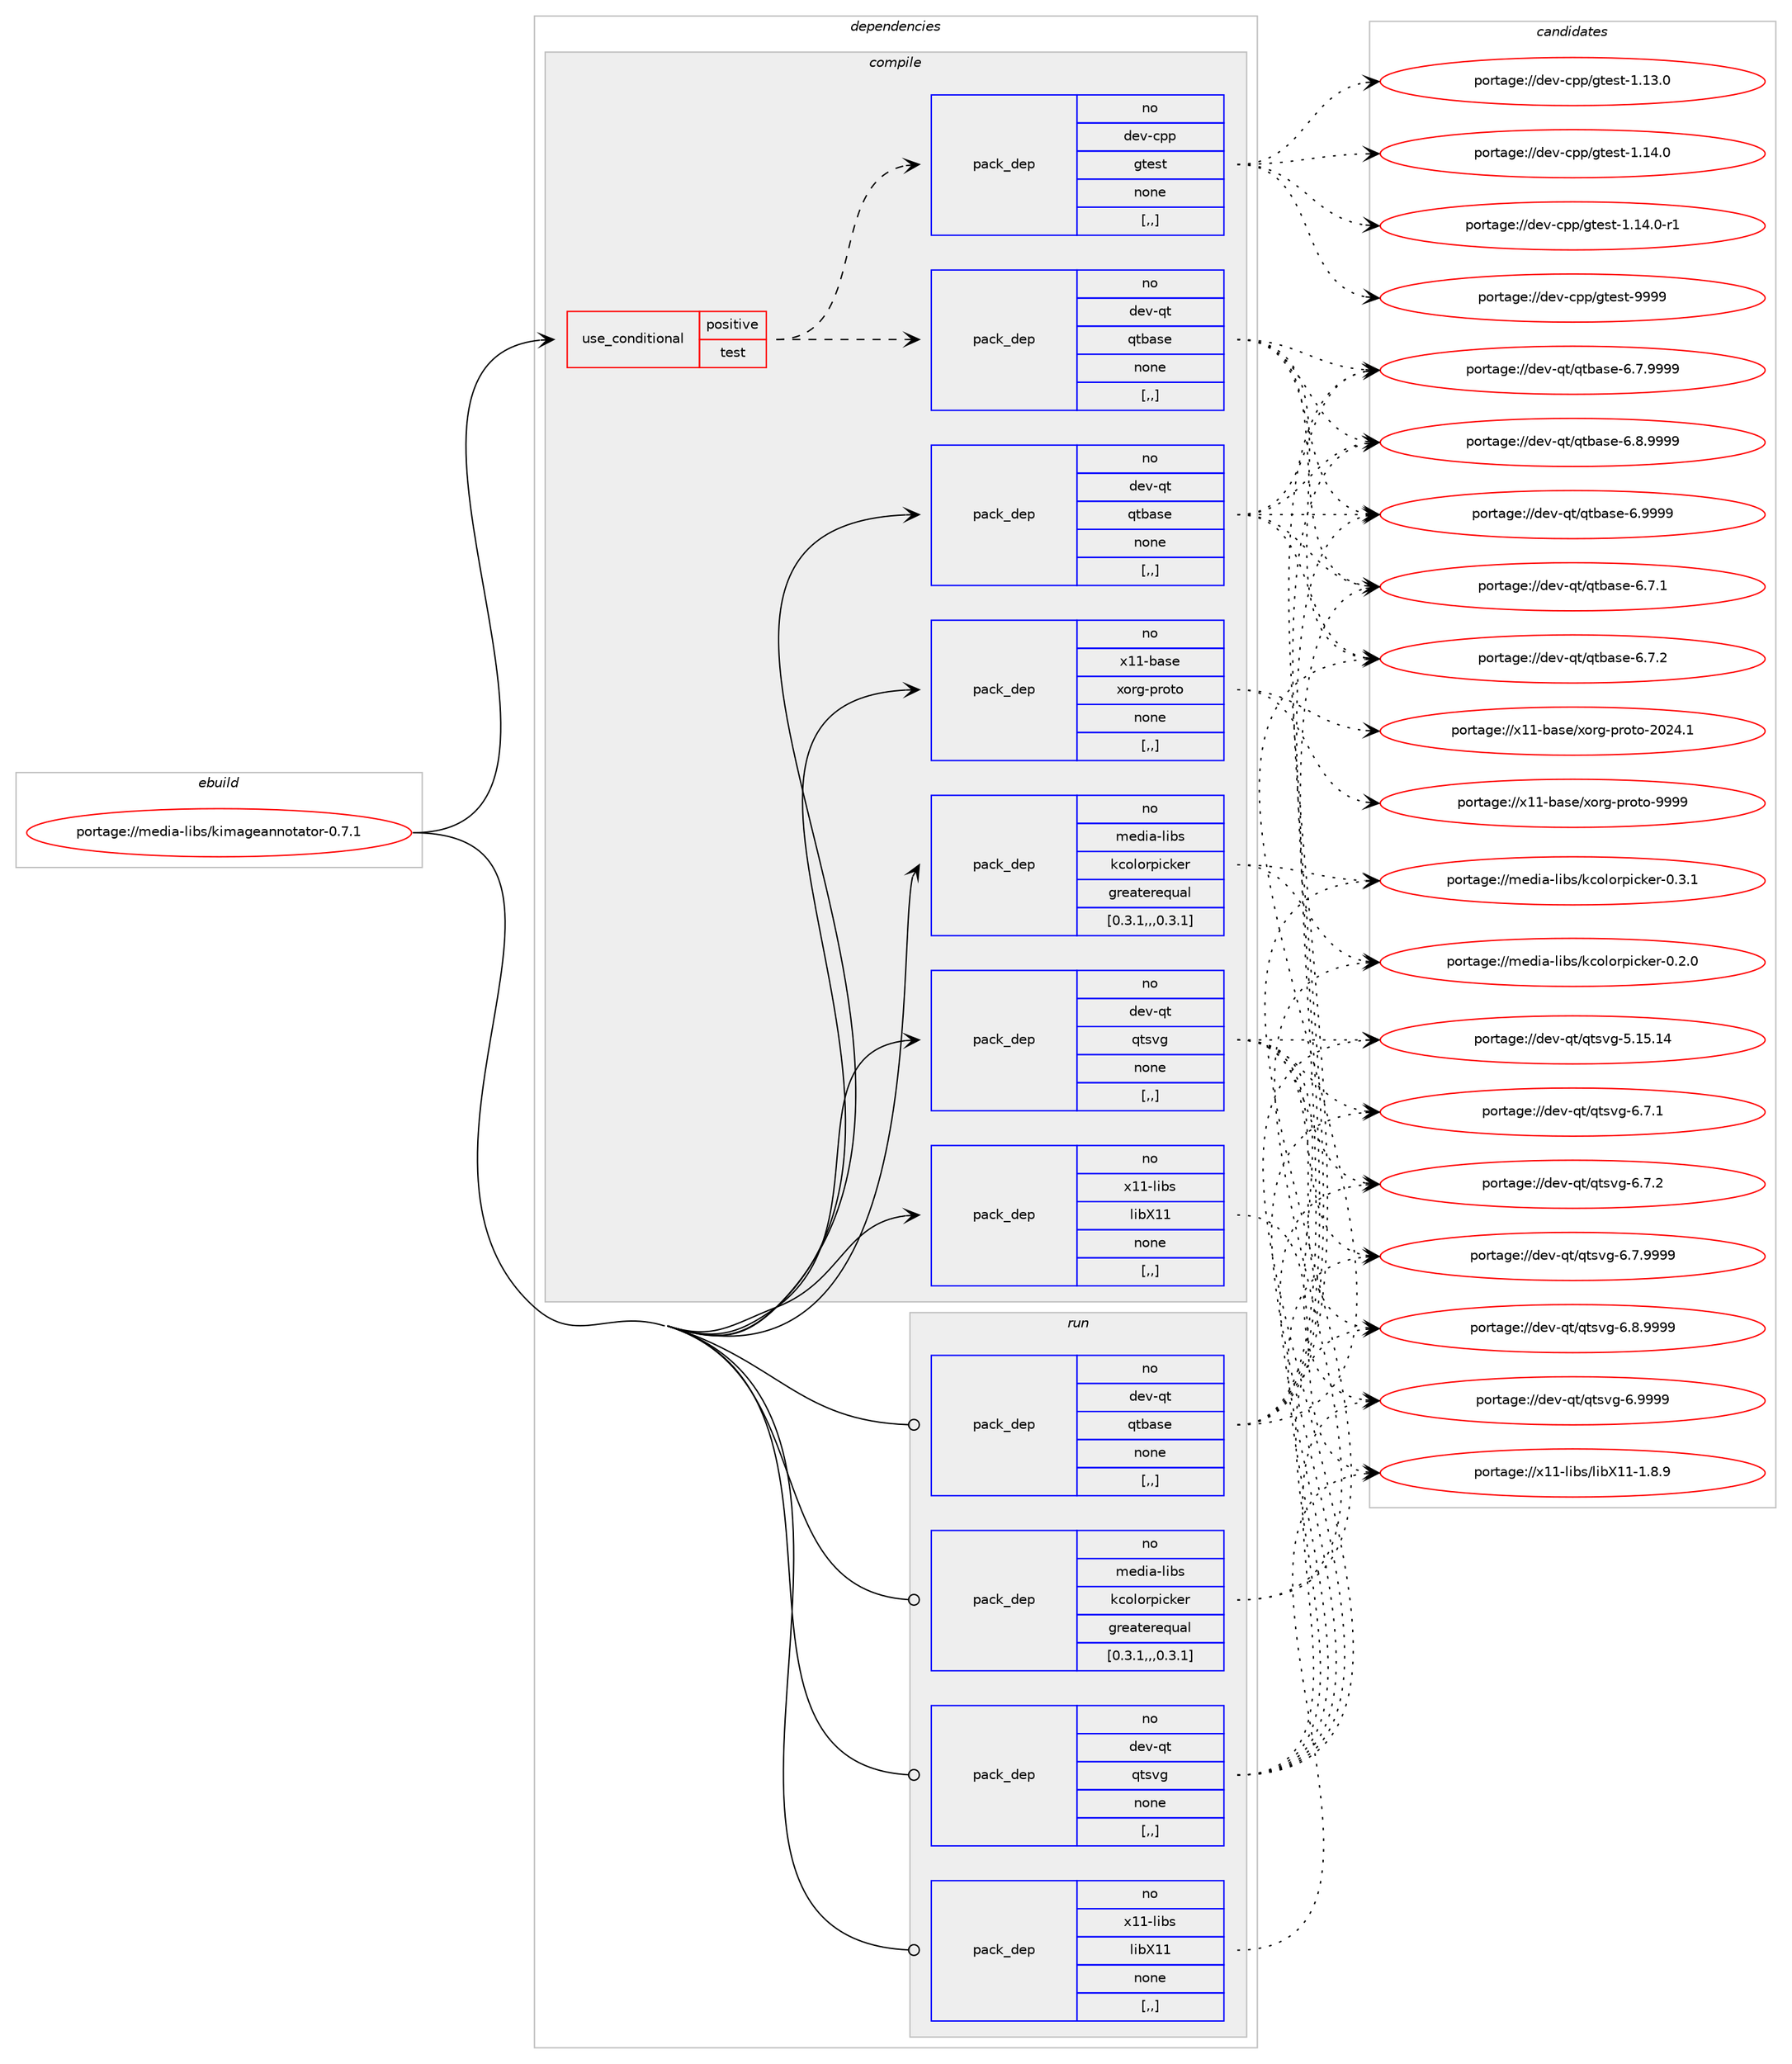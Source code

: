 digraph prolog {

# *************
# Graph options
# *************

newrank=true;
concentrate=true;
compound=true;
graph [rankdir=LR,fontname=Helvetica,fontsize=10,ranksep=1.5];#, ranksep=2.5, nodesep=0.2];
edge  [arrowhead=vee];
node  [fontname=Helvetica,fontsize=10];

# **********
# The ebuild
# **********

subgraph cluster_leftcol {
color=gray;
rank=same;
label=<<i>ebuild</i>>;
id [label="portage://media-libs/kimageannotator-0.7.1", color=red, width=4, href="../media-libs/kimageannotator-0.7.1.svg"];
}

# ****************
# The dependencies
# ****************

subgraph cluster_midcol {
color=gray;
label=<<i>dependencies</i>>;
subgraph cluster_compile {
fillcolor="#eeeeee";
style=filled;
label=<<i>compile</i>>;
subgraph cond73587 {
dependency291685 [label=<<TABLE BORDER="0" CELLBORDER="1" CELLSPACING="0" CELLPADDING="4"><TR><TD ROWSPAN="3" CELLPADDING="10">use_conditional</TD></TR><TR><TD>positive</TD></TR><TR><TD>test</TD></TR></TABLE>>, shape=none, color=red];
subgraph pack215788 {
dependency291686 [label=<<TABLE BORDER="0" CELLBORDER="1" CELLSPACING="0" CELLPADDING="4" WIDTH="220"><TR><TD ROWSPAN="6" CELLPADDING="30">pack_dep</TD></TR><TR><TD WIDTH="110">no</TD></TR><TR><TD>dev-cpp</TD></TR><TR><TD>gtest</TD></TR><TR><TD>none</TD></TR><TR><TD>[,,]</TD></TR></TABLE>>, shape=none, color=blue];
}
dependency291685:e -> dependency291686:w [weight=20,style="dashed",arrowhead="vee"];
subgraph pack215789 {
dependency291687 [label=<<TABLE BORDER="0" CELLBORDER="1" CELLSPACING="0" CELLPADDING="4" WIDTH="220"><TR><TD ROWSPAN="6" CELLPADDING="30">pack_dep</TD></TR><TR><TD WIDTH="110">no</TD></TR><TR><TD>dev-qt</TD></TR><TR><TD>qtbase</TD></TR><TR><TD>none</TD></TR><TR><TD>[,,]</TD></TR></TABLE>>, shape=none, color=blue];
}
dependency291685:e -> dependency291687:w [weight=20,style="dashed",arrowhead="vee"];
}
id:e -> dependency291685:w [weight=20,style="solid",arrowhead="vee"];
subgraph pack215790 {
dependency291688 [label=<<TABLE BORDER="0" CELLBORDER="1" CELLSPACING="0" CELLPADDING="4" WIDTH="220"><TR><TD ROWSPAN="6" CELLPADDING="30">pack_dep</TD></TR><TR><TD WIDTH="110">no</TD></TR><TR><TD>dev-qt</TD></TR><TR><TD>qtbase</TD></TR><TR><TD>none</TD></TR><TR><TD>[,,]</TD></TR></TABLE>>, shape=none, color=blue];
}
id:e -> dependency291688:w [weight=20,style="solid",arrowhead="vee"];
subgraph pack215791 {
dependency291689 [label=<<TABLE BORDER="0" CELLBORDER="1" CELLSPACING="0" CELLPADDING="4" WIDTH="220"><TR><TD ROWSPAN="6" CELLPADDING="30">pack_dep</TD></TR><TR><TD WIDTH="110">no</TD></TR><TR><TD>dev-qt</TD></TR><TR><TD>qtsvg</TD></TR><TR><TD>none</TD></TR><TR><TD>[,,]</TD></TR></TABLE>>, shape=none, color=blue];
}
id:e -> dependency291689:w [weight=20,style="solid",arrowhead="vee"];
subgraph pack215792 {
dependency291690 [label=<<TABLE BORDER="0" CELLBORDER="1" CELLSPACING="0" CELLPADDING="4" WIDTH="220"><TR><TD ROWSPAN="6" CELLPADDING="30">pack_dep</TD></TR><TR><TD WIDTH="110">no</TD></TR><TR><TD>media-libs</TD></TR><TR><TD>kcolorpicker</TD></TR><TR><TD>greaterequal</TD></TR><TR><TD>[0.3.1,,,0.3.1]</TD></TR></TABLE>>, shape=none, color=blue];
}
id:e -> dependency291690:w [weight=20,style="solid",arrowhead="vee"];
subgraph pack215793 {
dependency291691 [label=<<TABLE BORDER="0" CELLBORDER="1" CELLSPACING="0" CELLPADDING="4" WIDTH="220"><TR><TD ROWSPAN="6" CELLPADDING="30">pack_dep</TD></TR><TR><TD WIDTH="110">no</TD></TR><TR><TD>x11-base</TD></TR><TR><TD>xorg-proto</TD></TR><TR><TD>none</TD></TR><TR><TD>[,,]</TD></TR></TABLE>>, shape=none, color=blue];
}
id:e -> dependency291691:w [weight=20,style="solid",arrowhead="vee"];
subgraph pack215794 {
dependency291692 [label=<<TABLE BORDER="0" CELLBORDER="1" CELLSPACING="0" CELLPADDING="4" WIDTH="220"><TR><TD ROWSPAN="6" CELLPADDING="30">pack_dep</TD></TR><TR><TD WIDTH="110">no</TD></TR><TR><TD>x11-libs</TD></TR><TR><TD>libX11</TD></TR><TR><TD>none</TD></TR><TR><TD>[,,]</TD></TR></TABLE>>, shape=none, color=blue];
}
id:e -> dependency291692:w [weight=20,style="solid",arrowhead="vee"];
}
subgraph cluster_compileandrun {
fillcolor="#eeeeee";
style=filled;
label=<<i>compile and run</i>>;
}
subgraph cluster_run {
fillcolor="#eeeeee";
style=filled;
label=<<i>run</i>>;
subgraph pack215795 {
dependency291693 [label=<<TABLE BORDER="0" CELLBORDER="1" CELLSPACING="0" CELLPADDING="4" WIDTH="220"><TR><TD ROWSPAN="6" CELLPADDING="30">pack_dep</TD></TR><TR><TD WIDTH="110">no</TD></TR><TR><TD>dev-qt</TD></TR><TR><TD>qtbase</TD></TR><TR><TD>none</TD></TR><TR><TD>[,,]</TD></TR></TABLE>>, shape=none, color=blue];
}
id:e -> dependency291693:w [weight=20,style="solid",arrowhead="odot"];
subgraph pack215796 {
dependency291694 [label=<<TABLE BORDER="0" CELLBORDER="1" CELLSPACING="0" CELLPADDING="4" WIDTH="220"><TR><TD ROWSPAN="6" CELLPADDING="30">pack_dep</TD></TR><TR><TD WIDTH="110">no</TD></TR><TR><TD>dev-qt</TD></TR><TR><TD>qtsvg</TD></TR><TR><TD>none</TD></TR><TR><TD>[,,]</TD></TR></TABLE>>, shape=none, color=blue];
}
id:e -> dependency291694:w [weight=20,style="solid",arrowhead="odot"];
subgraph pack215797 {
dependency291695 [label=<<TABLE BORDER="0" CELLBORDER="1" CELLSPACING="0" CELLPADDING="4" WIDTH="220"><TR><TD ROWSPAN="6" CELLPADDING="30">pack_dep</TD></TR><TR><TD WIDTH="110">no</TD></TR><TR><TD>media-libs</TD></TR><TR><TD>kcolorpicker</TD></TR><TR><TD>greaterequal</TD></TR><TR><TD>[0.3.1,,,0.3.1]</TD></TR></TABLE>>, shape=none, color=blue];
}
id:e -> dependency291695:w [weight=20,style="solid",arrowhead="odot"];
subgraph pack215798 {
dependency291696 [label=<<TABLE BORDER="0" CELLBORDER="1" CELLSPACING="0" CELLPADDING="4" WIDTH="220"><TR><TD ROWSPAN="6" CELLPADDING="30">pack_dep</TD></TR><TR><TD WIDTH="110">no</TD></TR><TR><TD>x11-libs</TD></TR><TR><TD>libX11</TD></TR><TR><TD>none</TD></TR><TR><TD>[,,]</TD></TR></TABLE>>, shape=none, color=blue];
}
id:e -> dependency291696:w [weight=20,style="solid",arrowhead="odot"];
}
}

# **************
# The candidates
# **************

subgraph cluster_choices {
rank=same;
color=gray;
label=<<i>candidates</i>>;

subgraph choice215788 {
color=black;
nodesep=1;
choice10010111845991121124710311610111511645494649514648 [label="portage://dev-cpp/gtest-1.13.0", color=red, width=4,href="../dev-cpp/gtest-1.13.0.svg"];
choice10010111845991121124710311610111511645494649524648 [label="portage://dev-cpp/gtest-1.14.0", color=red, width=4,href="../dev-cpp/gtest-1.14.0.svg"];
choice100101118459911211247103116101115116454946495246484511449 [label="portage://dev-cpp/gtest-1.14.0-r1", color=red, width=4,href="../dev-cpp/gtest-1.14.0-r1.svg"];
choice1001011184599112112471031161011151164557575757 [label="portage://dev-cpp/gtest-9999", color=red, width=4,href="../dev-cpp/gtest-9999.svg"];
dependency291686:e -> choice10010111845991121124710311610111511645494649514648:w [style=dotted,weight="100"];
dependency291686:e -> choice10010111845991121124710311610111511645494649524648:w [style=dotted,weight="100"];
dependency291686:e -> choice100101118459911211247103116101115116454946495246484511449:w [style=dotted,weight="100"];
dependency291686:e -> choice1001011184599112112471031161011151164557575757:w [style=dotted,weight="100"];
}
subgraph choice215789 {
color=black;
nodesep=1;
choice10010111845113116471131169897115101455446554649 [label="portage://dev-qt/qtbase-6.7.1", color=red, width=4,href="../dev-qt/qtbase-6.7.1.svg"];
choice10010111845113116471131169897115101455446554650 [label="portage://dev-qt/qtbase-6.7.2", color=red, width=4,href="../dev-qt/qtbase-6.7.2.svg"];
choice10010111845113116471131169897115101455446554657575757 [label="portage://dev-qt/qtbase-6.7.9999", color=red, width=4,href="../dev-qt/qtbase-6.7.9999.svg"];
choice10010111845113116471131169897115101455446564657575757 [label="portage://dev-qt/qtbase-6.8.9999", color=red, width=4,href="../dev-qt/qtbase-6.8.9999.svg"];
choice1001011184511311647113116989711510145544657575757 [label="portage://dev-qt/qtbase-6.9999", color=red, width=4,href="../dev-qt/qtbase-6.9999.svg"];
dependency291687:e -> choice10010111845113116471131169897115101455446554649:w [style=dotted,weight="100"];
dependency291687:e -> choice10010111845113116471131169897115101455446554650:w [style=dotted,weight="100"];
dependency291687:e -> choice10010111845113116471131169897115101455446554657575757:w [style=dotted,weight="100"];
dependency291687:e -> choice10010111845113116471131169897115101455446564657575757:w [style=dotted,weight="100"];
dependency291687:e -> choice1001011184511311647113116989711510145544657575757:w [style=dotted,weight="100"];
}
subgraph choice215790 {
color=black;
nodesep=1;
choice10010111845113116471131169897115101455446554649 [label="portage://dev-qt/qtbase-6.7.1", color=red, width=4,href="../dev-qt/qtbase-6.7.1.svg"];
choice10010111845113116471131169897115101455446554650 [label="portage://dev-qt/qtbase-6.7.2", color=red, width=4,href="../dev-qt/qtbase-6.7.2.svg"];
choice10010111845113116471131169897115101455446554657575757 [label="portage://dev-qt/qtbase-6.7.9999", color=red, width=4,href="../dev-qt/qtbase-6.7.9999.svg"];
choice10010111845113116471131169897115101455446564657575757 [label="portage://dev-qt/qtbase-6.8.9999", color=red, width=4,href="../dev-qt/qtbase-6.8.9999.svg"];
choice1001011184511311647113116989711510145544657575757 [label="portage://dev-qt/qtbase-6.9999", color=red, width=4,href="../dev-qt/qtbase-6.9999.svg"];
dependency291688:e -> choice10010111845113116471131169897115101455446554649:w [style=dotted,weight="100"];
dependency291688:e -> choice10010111845113116471131169897115101455446554650:w [style=dotted,weight="100"];
dependency291688:e -> choice10010111845113116471131169897115101455446554657575757:w [style=dotted,weight="100"];
dependency291688:e -> choice10010111845113116471131169897115101455446564657575757:w [style=dotted,weight="100"];
dependency291688:e -> choice1001011184511311647113116989711510145544657575757:w [style=dotted,weight="100"];
}
subgraph choice215791 {
color=black;
nodesep=1;
choice10010111845113116471131161151181034553464953464952 [label="portage://dev-qt/qtsvg-5.15.14", color=red, width=4,href="../dev-qt/qtsvg-5.15.14.svg"];
choice1001011184511311647113116115118103455446554649 [label="portage://dev-qt/qtsvg-6.7.1", color=red, width=4,href="../dev-qt/qtsvg-6.7.1.svg"];
choice1001011184511311647113116115118103455446554650 [label="portage://dev-qt/qtsvg-6.7.2", color=red, width=4,href="../dev-qt/qtsvg-6.7.2.svg"];
choice1001011184511311647113116115118103455446554657575757 [label="portage://dev-qt/qtsvg-6.7.9999", color=red, width=4,href="../dev-qt/qtsvg-6.7.9999.svg"];
choice1001011184511311647113116115118103455446564657575757 [label="portage://dev-qt/qtsvg-6.8.9999", color=red, width=4,href="../dev-qt/qtsvg-6.8.9999.svg"];
choice100101118451131164711311611511810345544657575757 [label="portage://dev-qt/qtsvg-6.9999", color=red, width=4,href="../dev-qt/qtsvg-6.9999.svg"];
dependency291689:e -> choice10010111845113116471131161151181034553464953464952:w [style=dotted,weight="100"];
dependency291689:e -> choice1001011184511311647113116115118103455446554649:w [style=dotted,weight="100"];
dependency291689:e -> choice1001011184511311647113116115118103455446554650:w [style=dotted,weight="100"];
dependency291689:e -> choice1001011184511311647113116115118103455446554657575757:w [style=dotted,weight="100"];
dependency291689:e -> choice1001011184511311647113116115118103455446564657575757:w [style=dotted,weight="100"];
dependency291689:e -> choice100101118451131164711311611511810345544657575757:w [style=dotted,weight="100"];
}
subgraph choice215792 {
color=black;
nodesep=1;
choice109101100105974510810598115471079911110811111411210599107101114454846504648 [label="portage://media-libs/kcolorpicker-0.2.0", color=red, width=4,href="../media-libs/kcolorpicker-0.2.0.svg"];
choice109101100105974510810598115471079911110811111411210599107101114454846514649 [label="portage://media-libs/kcolorpicker-0.3.1", color=red, width=4,href="../media-libs/kcolorpicker-0.3.1.svg"];
dependency291690:e -> choice109101100105974510810598115471079911110811111411210599107101114454846504648:w [style=dotted,weight="100"];
dependency291690:e -> choice109101100105974510810598115471079911110811111411210599107101114454846514649:w [style=dotted,weight="100"];
}
subgraph choice215793 {
color=black;
nodesep=1;
choice1204949459897115101471201111141034511211411111611145504850524649 [label="portage://x11-base/xorg-proto-2024.1", color=red, width=4,href="../x11-base/xorg-proto-2024.1.svg"];
choice120494945989711510147120111114103451121141111161114557575757 [label="portage://x11-base/xorg-proto-9999", color=red, width=4,href="../x11-base/xorg-proto-9999.svg"];
dependency291691:e -> choice1204949459897115101471201111141034511211411111611145504850524649:w [style=dotted,weight="100"];
dependency291691:e -> choice120494945989711510147120111114103451121141111161114557575757:w [style=dotted,weight="100"];
}
subgraph choice215794 {
color=black;
nodesep=1;
choice120494945108105981154710810598884949454946564657 [label="portage://x11-libs/libX11-1.8.9", color=red, width=4,href="../x11-libs/libX11-1.8.9.svg"];
dependency291692:e -> choice120494945108105981154710810598884949454946564657:w [style=dotted,weight="100"];
}
subgraph choice215795 {
color=black;
nodesep=1;
choice10010111845113116471131169897115101455446554649 [label="portage://dev-qt/qtbase-6.7.1", color=red, width=4,href="../dev-qt/qtbase-6.7.1.svg"];
choice10010111845113116471131169897115101455446554650 [label="portage://dev-qt/qtbase-6.7.2", color=red, width=4,href="../dev-qt/qtbase-6.7.2.svg"];
choice10010111845113116471131169897115101455446554657575757 [label="portage://dev-qt/qtbase-6.7.9999", color=red, width=4,href="../dev-qt/qtbase-6.7.9999.svg"];
choice10010111845113116471131169897115101455446564657575757 [label="portage://dev-qt/qtbase-6.8.9999", color=red, width=4,href="../dev-qt/qtbase-6.8.9999.svg"];
choice1001011184511311647113116989711510145544657575757 [label="portage://dev-qt/qtbase-6.9999", color=red, width=4,href="../dev-qt/qtbase-6.9999.svg"];
dependency291693:e -> choice10010111845113116471131169897115101455446554649:w [style=dotted,weight="100"];
dependency291693:e -> choice10010111845113116471131169897115101455446554650:w [style=dotted,weight="100"];
dependency291693:e -> choice10010111845113116471131169897115101455446554657575757:w [style=dotted,weight="100"];
dependency291693:e -> choice10010111845113116471131169897115101455446564657575757:w [style=dotted,weight="100"];
dependency291693:e -> choice1001011184511311647113116989711510145544657575757:w [style=dotted,weight="100"];
}
subgraph choice215796 {
color=black;
nodesep=1;
choice10010111845113116471131161151181034553464953464952 [label="portage://dev-qt/qtsvg-5.15.14", color=red, width=4,href="../dev-qt/qtsvg-5.15.14.svg"];
choice1001011184511311647113116115118103455446554649 [label="portage://dev-qt/qtsvg-6.7.1", color=red, width=4,href="../dev-qt/qtsvg-6.7.1.svg"];
choice1001011184511311647113116115118103455446554650 [label="portage://dev-qt/qtsvg-6.7.2", color=red, width=4,href="../dev-qt/qtsvg-6.7.2.svg"];
choice1001011184511311647113116115118103455446554657575757 [label="portage://dev-qt/qtsvg-6.7.9999", color=red, width=4,href="../dev-qt/qtsvg-6.7.9999.svg"];
choice1001011184511311647113116115118103455446564657575757 [label="portage://dev-qt/qtsvg-6.8.9999", color=red, width=4,href="../dev-qt/qtsvg-6.8.9999.svg"];
choice100101118451131164711311611511810345544657575757 [label="portage://dev-qt/qtsvg-6.9999", color=red, width=4,href="../dev-qt/qtsvg-6.9999.svg"];
dependency291694:e -> choice10010111845113116471131161151181034553464953464952:w [style=dotted,weight="100"];
dependency291694:e -> choice1001011184511311647113116115118103455446554649:w [style=dotted,weight="100"];
dependency291694:e -> choice1001011184511311647113116115118103455446554650:w [style=dotted,weight="100"];
dependency291694:e -> choice1001011184511311647113116115118103455446554657575757:w [style=dotted,weight="100"];
dependency291694:e -> choice1001011184511311647113116115118103455446564657575757:w [style=dotted,weight="100"];
dependency291694:e -> choice100101118451131164711311611511810345544657575757:w [style=dotted,weight="100"];
}
subgraph choice215797 {
color=black;
nodesep=1;
choice109101100105974510810598115471079911110811111411210599107101114454846504648 [label="portage://media-libs/kcolorpicker-0.2.0", color=red, width=4,href="../media-libs/kcolorpicker-0.2.0.svg"];
choice109101100105974510810598115471079911110811111411210599107101114454846514649 [label="portage://media-libs/kcolorpicker-0.3.1", color=red, width=4,href="../media-libs/kcolorpicker-0.3.1.svg"];
dependency291695:e -> choice109101100105974510810598115471079911110811111411210599107101114454846504648:w [style=dotted,weight="100"];
dependency291695:e -> choice109101100105974510810598115471079911110811111411210599107101114454846514649:w [style=dotted,weight="100"];
}
subgraph choice215798 {
color=black;
nodesep=1;
choice120494945108105981154710810598884949454946564657 [label="portage://x11-libs/libX11-1.8.9", color=red, width=4,href="../x11-libs/libX11-1.8.9.svg"];
dependency291696:e -> choice120494945108105981154710810598884949454946564657:w [style=dotted,weight="100"];
}
}

}
